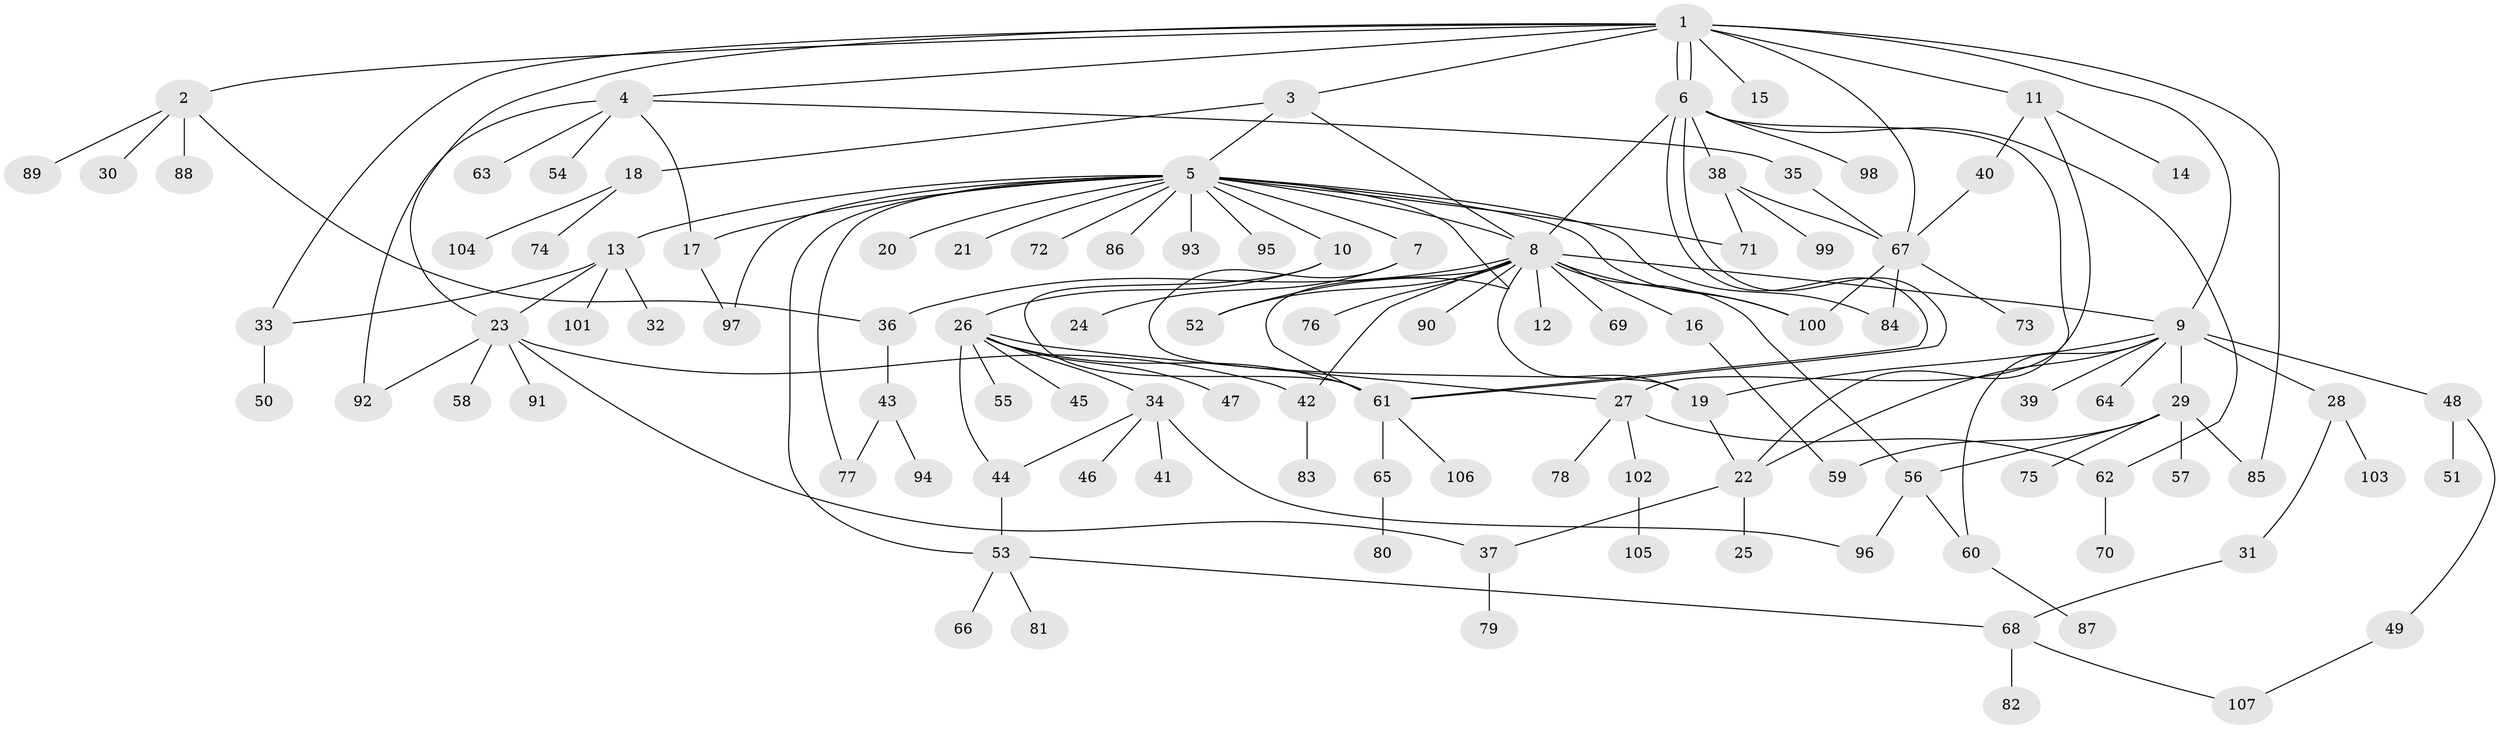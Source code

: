 // Generated by graph-tools (version 1.1) at 2025/35/03/09/25 02:35:17]
// undirected, 107 vertices, 146 edges
graph export_dot {
graph [start="1"]
  node [color=gray90,style=filled];
  1;
  2;
  3;
  4;
  5;
  6;
  7;
  8;
  9;
  10;
  11;
  12;
  13;
  14;
  15;
  16;
  17;
  18;
  19;
  20;
  21;
  22;
  23;
  24;
  25;
  26;
  27;
  28;
  29;
  30;
  31;
  32;
  33;
  34;
  35;
  36;
  37;
  38;
  39;
  40;
  41;
  42;
  43;
  44;
  45;
  46;
  47;
  48;
  49;
  50;
  51;
  52;
  53;
  54;
  55;
  56;
  57;
  58;
  59;
  60;
  61;
  62;
  63;
  64;
  65;
  66;
  67;
  68;
  69;
  70;
  71;
  72;
  73;
  74;
  75;
  76;
  77;
  78;
  79;
  80;
  81;
  82;
  83;
  84;
  85;
  86;
  87;
  88;
  89;
  90;
  91;
  92;
  93;
  94;
  95;
  96;
  97;
  98;
  99;
  100;
  101;
  102;
  103;
  104;
  105;
  106;
  107;
  1 -- 2;
  1 -- 3;
  1 -- 4;
  1 -- 6;
  1 -- 6;
  1 -- 9;
  1 -- 11;
  1 -- 15;
  1 -- 23;
  1 -- 33;
  1 -- 67;
  1 -- 85;
  2 -- 30;
  2 -- 36;
  2 -- 88;
  2 -- 89;
  3 -- 5;
  3 -- 8;
  3 -- 18;
  4 -- 17;
  4 -- 35;
  4 -- 54;
  4 -- 63;
  4 -- 92;
  5 -- 7;
  5 -- 8;
  5 -- 10;
  5 -- 13;
  5 -- 17;
  5 -- 20;
  5 -- 21;
  5 -- 52;
  5 -- 53;
  5 -- 71;
  5 -- 72;
  5 -- 77;
  5 -- 84;
  5 -- 86;
  5 -- 93;
  5 -- 95;
  5 -- 97;
  5 -- 100;
  6 -- 8;
  6 -- 22;
  6 -- 38;
  6 -- 61;
  6 -- 61;
  6 -- 62;
  6 -- 98;
  7 -- 19;
  7 -- 24;
  8 -- 9;
  8 -- 12;
  8 -- 16;
  8 -- 19;
  8 -- 36;
  8 -- 42;
  8 -- 52;
  8 -- 56;
  8 -- 61;
  8 -- 69;
  8 -- 76;
  8 -- 90;
  8 -- 100;
  9 -- 19;
  9 -- 22;
  9 -- 28;
  9 -- 29;
  9 -- 39;
  9 -- 48;
  9 -- 60;
  9 -- 64;
  10 -- 26;
  10 -- 61;
  11 -- 14;
  11 -- 27;
  11 -- 40;
  13 -- 23;
  13 -- 32;
  13 -- 33;
  13 -- 101;
  16 -- 59;
  17 -- 97;
  18 -- 74;
  18 -- 104;
  19 -- 22;
  22 -- 25;
  22 -- 37;
  23 -- 37;
  23 -- 42;
  23 -- 58;
  23 -- 91;
  23 -- 92;
  26 -- 27;
  26 -- 34;
  26 -- 44;
  26 -- 45;
  26 -- 47;
  26 -- 55;
  26 -- 61;
  27 -- 62;
  27 -- 78;
  27 -- 102;
  28 -- 31;
  28 -- 103;
  29 -- 56;
  29 -- 57;
  29 -- 59;
  29 -- 75;
  29 -- 85;
  31 -- 68;
  33 -- 50;
  34 -- 41;
  34 -- 44;
  34 -- 46;
  34 -- 96;
  35 -- 67;
  36 -- 43;
  37 -- 79;
  38 -- 67;
  38 -- 71;
  38 -- 99;
  40 -- 67;
  42 -- 83;
  43 -- 77;
  43 -- 94;
  44 -- 53;
  48 -- 49;
  48 -- 51;
  49 -- 107;
  53 -- 66;
  53 -- 68;
  53 -- 81;
  56 -- 60;
  56 -- 96;
  60 -- 87;
  61 -- 65;
  61 -- 106;
  62 -- 70;
  65 -- 80;
  67 -- 73;
  67 -- 84;
  67 -- 100;
  68 -- 82;
  68 -- 107;
  102 -- 105;
}
